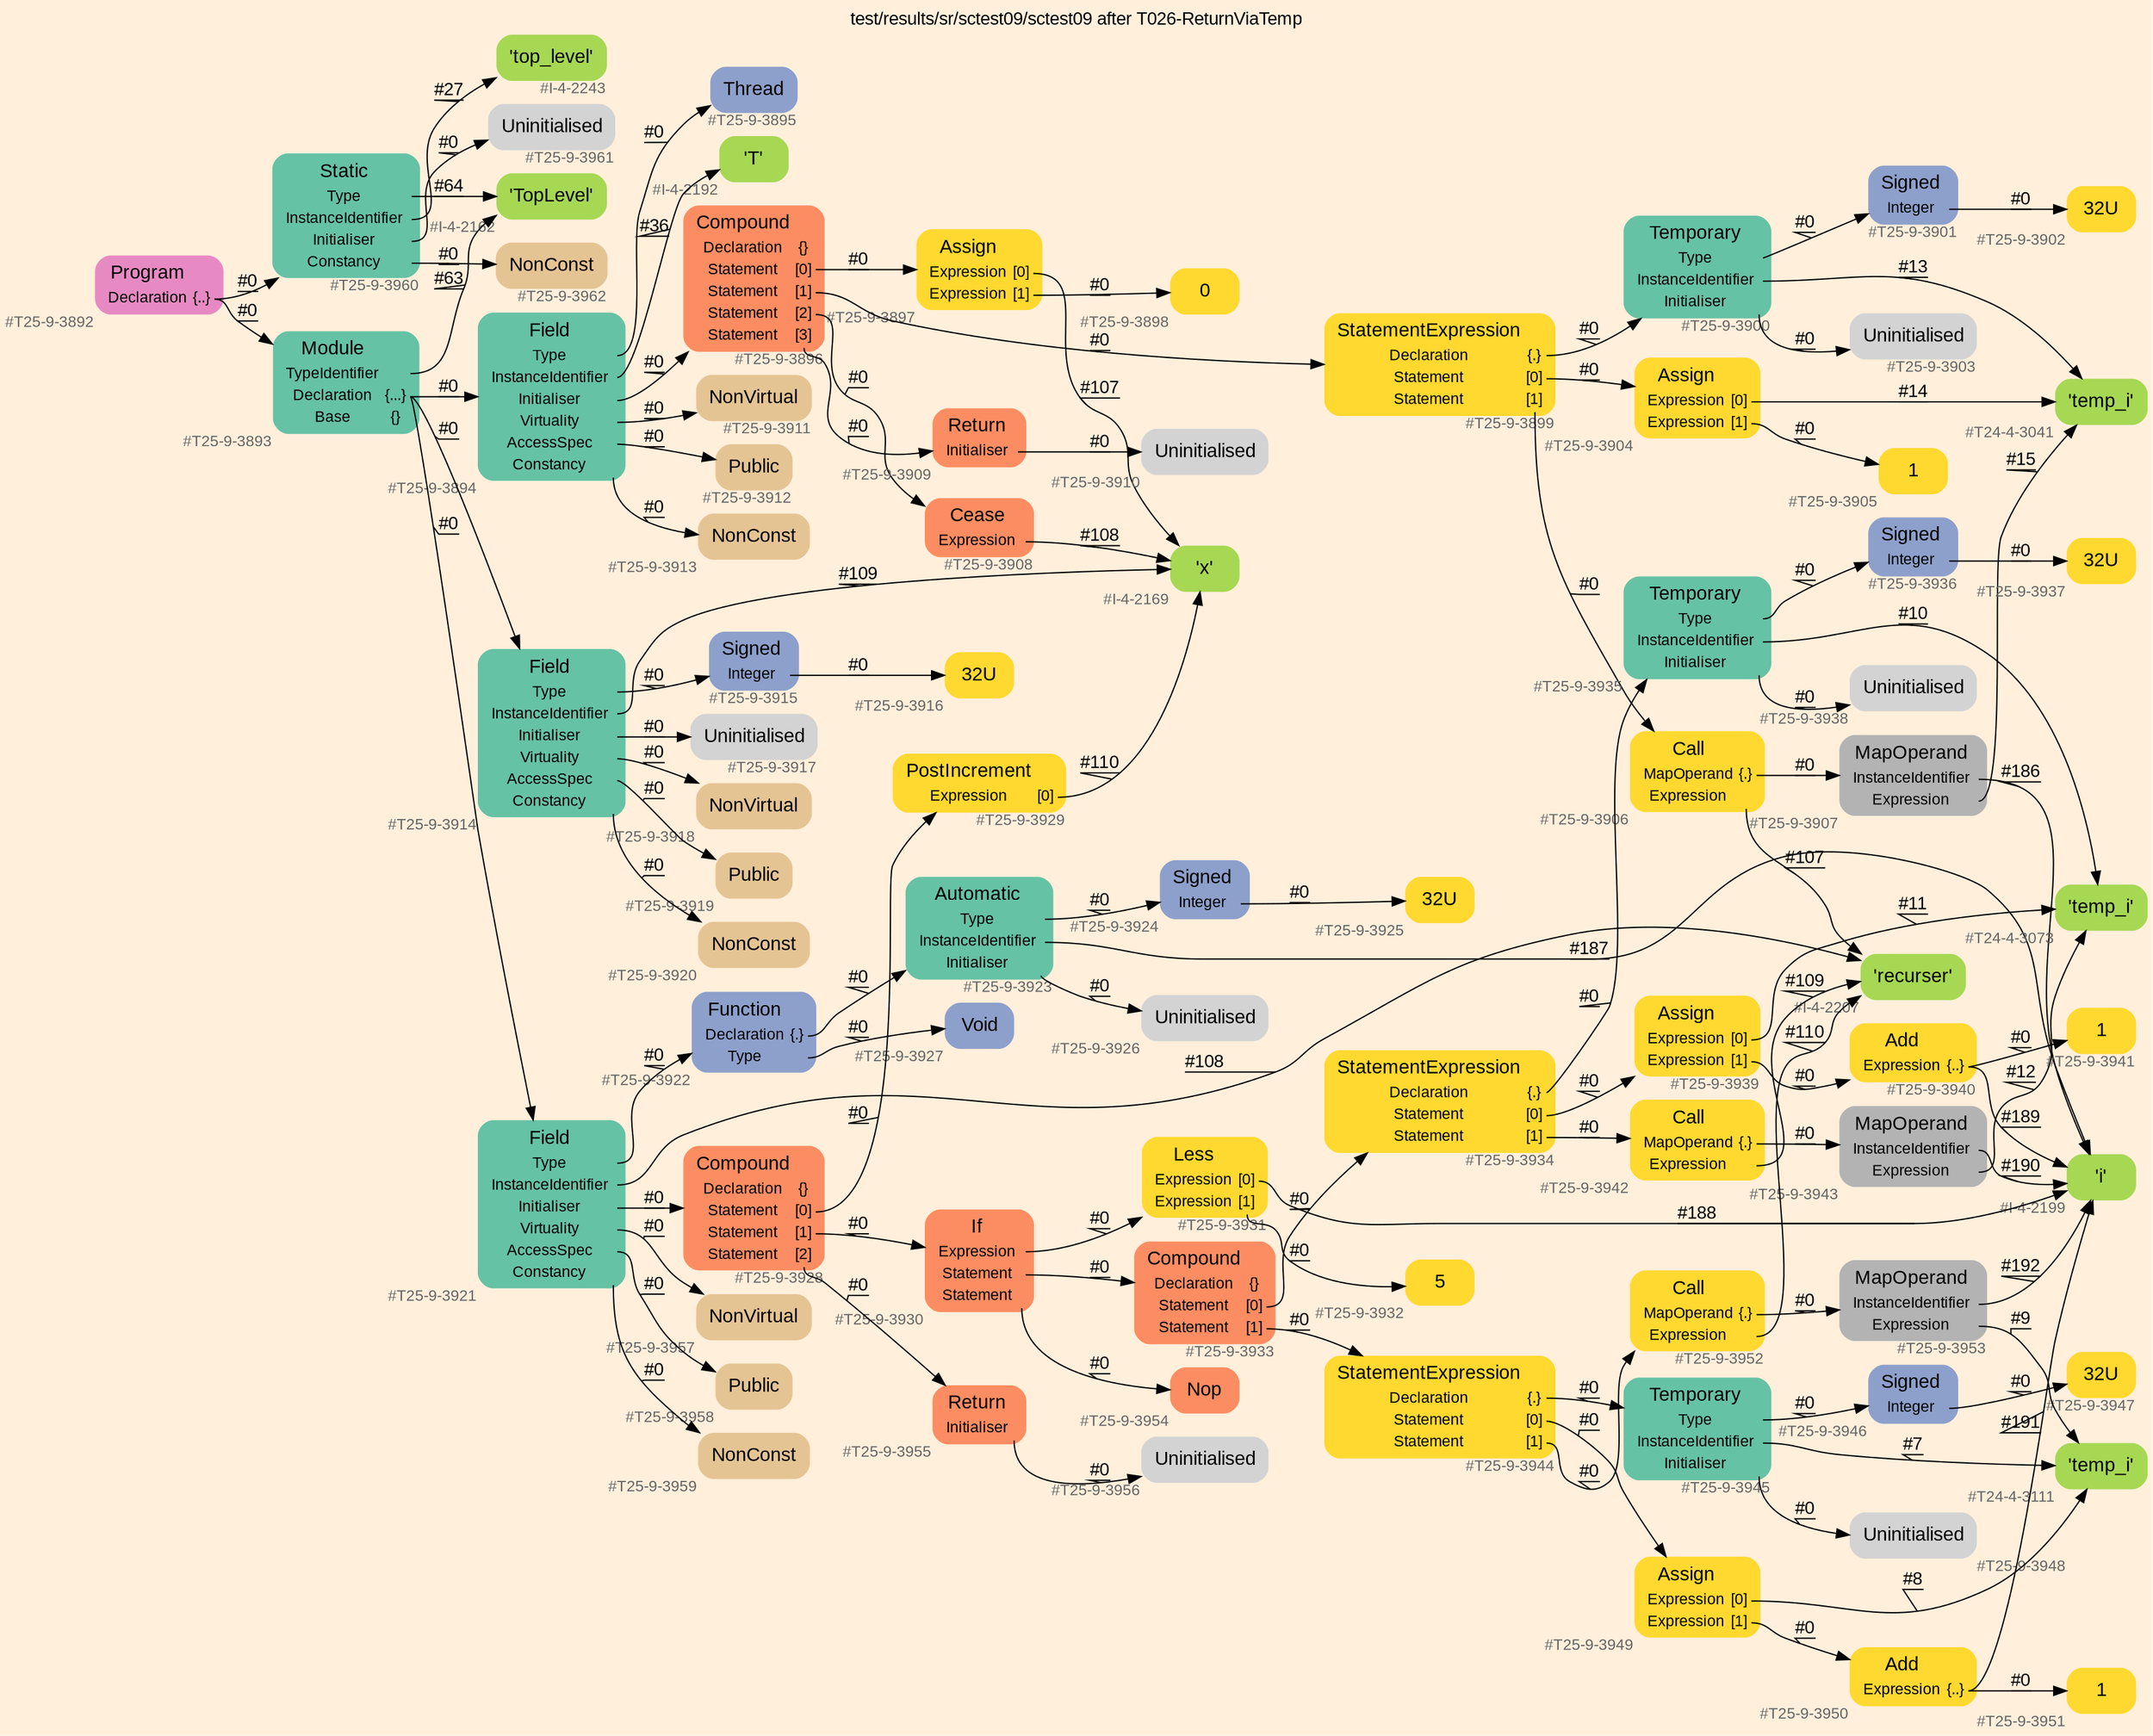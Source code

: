 digraph "test/results/sr/sctest09/sctest09 after T026-ReturnViaTemp" {
label = "test/results/sr/sctest09/sctest09 after T026-ReturnViaTemp"
labelloc = t
graph [
    rankdir = "LR"
    ranksep = 0.3
    bgcolor = antiquewhite1
    color = black
    fontcolor = black
    fontname = "Arial"
];
node [
    fontname = "Arial"
];
edge [
    fontname = "Arial"
];

// -------------------- node figure --------------------
// -------- block #T25-9-3892 ----------
"#T25-9-3892" [
    fillcolor = "/set28/4"
    xlabel = "#T25-9-3892"
    fontsize = "12"
    fontcolor = grey40
    shape = "plaintext"
    label = <<TABLE BORDER="0" CELLBORDER="0" CELLSPACING="0">
     <TR><TD><FONT COLOR="black" POINT-SIZE="15">Program</FONT></TD></TR>
     <TR><TD><FONT COLOR="black" POINT-SIZE="12">Declaration</FONT></TD><TD PORT="port0"><FONT COLOR="black" POINT-SIZE="12">{..}</FONT></TD></TR>
    </TABLE>>
    style = "rounded,filled"
];

// -------- block #T25-9-3893 ----------
"#T25-9-3893" [
    fillcolor = "/set28/1"
    xlabel = "#T25-9-3893"
    fontsize = "12"
    fontcolor = grey40
    shape = "plaintext"
    label = <<TABLE BORDER="0" CELLBORDER="0" CELLSPACING="0">
     <TR><TD><FONT COLOR="black" POINT-SIZE="15">Module</FONT></TD></TR>
     <TR><TD><FONT COLOR="black" POINT-SIZE="12">TypeIdentifier</FONT></TD><TD PORT="port0"></TD></TR>
     <TR><TD><FONT COLOR="black" POINT-SIZE="12">Declaration</FONT></TD><TD PORT="port1"><FONT COLOR="black" POINT-SIZE="12">{...}</FONT></TD></TR>
     <TR><TD><FONT COLOR="black" POINT-SIZE="12">Base</FONT></TD><TD PORT="port2"><FONT COLOR="black" POINT-SIZE="12">{}</FONT></TD></TR>
    </TABLE>>
    style = "rounded,filled"
];

// -------- block #I-4-2162 ----------
"#I-4-2162" [
    fillcolor = "/set28/5"
    xlabel = "#I-4-2162"
    fontsize = "12"
    fontcolor = grey40
    shape = "plaintext"
    label = <<TABLE BORDER="0" CELLBORDER="0" CELLSPACING="0">
     <TR><TD><FONT COLOR="black" POINT-SIZE="15">'TopLevel'</FONT></TD></TR>
    </TABLE>>
    style = "rounded,filled"
];

// -------- block #T25-9-3894 ----------
"#T25-9-3894" [
    fillcolor = "/set28/1"
    xlabel = "#T25-9-3894"
    fontsize = "12"
    fontcolor = grey40
    shape = "plaintext"
    label = <<TABLE BORDER="0" CELLBORDER="0" CELLSPACING="0">
     <TR><TD><FONT COLOR="black" POINT-SIZE="15">Field</FONT></TD></TR>
     <TR><TD><FONT COLOR="black" POINT-SIZE="12">Type</FONT></TD><TD PORT="port0"></TD></TR>
     <TR><TD><FONT COLOR="black" POINT-SIZE="12">InstanceIdentifier</FONT></TD><TD PORT="port1"></TD></TR>
     <TR><TD><FONT COLOR="black" POINT-SIZE="12">Initialiser</FONT></TD><TD PORT="port2"></TD></TR>
     <TR><TD><FONT COLOR="black" POINT-SIZE="12">Virtuality</FONT></TD><TD PORT="port3"></TD></TR>
     <TR><TD><FONT COLOR="black" POINT-SIZE="12">AccessSpec</FONT></TD><TD PORT="port4"></TD></TR>
     <TR><TD><FONT COLOR="black" POINT-SIZE="12">Constancy</FONT></TD><TD PORT="port5"></TD></TR>
    </TABLE>>
    style = "rounded,filled"
];

// -------- block #T25-9-3895 ----------
"#T25-9-3895" [
    fillcolor = "/set28/3"
    xlabel = "#T25-9-3895"
    fontsize = "12"
    fontcolor = grey40
    shape = "plaintext"
    label = <<TABLE BORDER="0" CELLBORDER="0" CELLSPACING="0">
     <TR><TD><FONT COLOR="black" POINT-SIZE="15">Thread</FONT></TD></TR>
    </TABLE>>
    style = "rounded,filled"
];

// -------- block #I-4-2192 ----------
"#I-4-2192" [
    fillcolor = "/set28/5"
    xlabel = "#I-4-2192"
    fontsize = "12"
    fontcolor = grey40
    shape = "plaintext"
    label = <<TABLE BORDER="0" CELLBORDER="0" CELLSPACING="0">
     <TR><TD><FONT COLOR="black" POINT-SIZE="15">'T'</FONT></TD></TR>
    </TABLE>>
    style = "rounded,filled"
];

// -------- block #T25-9-3896 ----------
"#T25-9-3896" [
    fillcolor = "/set28/2"
    xlabel = "#T25-9-3896"
    fontsize = "12"
    fontcolor = grey40
    shape = "plaintext"
    label = <<TABLE BORDER="0" CELLBORDER="0" CELLSPACING="0">
     <TR><TD><FONT COLOR="black" POINT-SIZE="15">Compound</FONT></TD></TR>
     <TR><TD><FONT COLOR="black" POINT-SIZE="12">Declaration</FONT></TD><TD PORT="port0"><FONT COLOR="black" POINT-SIZE="12">{}</FONT></TD></TR>
     <TR><TD><FONT COLOR="black" POINT-SIZE="12">Statement</FONT></TD><TD PORT="port1"><FONT COLOR="black" POINT-SIZE="12">[0]</FONT></TD></TR>
     <TR><TD><FONT COLOR="black" POINT-SIZE="12">Statement</FONT></TD><TD PORT="port2"><FONT COLOR="black" POINT-SIZE="12">[1]</FONT></TD></TR>
     <TR><TD><FONT COLOR="black" POINT-SIZE="12">Statement</FONT></TD><TD PORT="port3"><FONT COLOR="black" POINT-SIZE="12">[2]</FONT></TD></TR>
     <TR><TD><FONT COLOR="black" POINT-SIZE="12">Statement</FONT></TD><TD PORT="port4"><FONT COLOR="black" POINT-SIZE="12">[3]</FONT></TD></TR>
    </TABLE>>
    style = "rounded,filled"
];

// -------- block #T25-9-3897 ----------
"#T25-9-3897" [
    fillcolor = "/set28/6"
    xlabel = "#T25-9-3897"
    fontsize = "12"
    fontcolor = grey40
    shape = "plaintext"
    label = <<TABLE BORDER="0" CELLBORDER="0" CELLSPACING="0">
     <TR><TD><FONT COLOR="black" POINT-SIZE="15">Assign</FONT></TD></TR>
     <TR><TD><FONT COLOR="black" POINT-SIZE="12">Expression</FONT></TD><TD PORT="port0"><FONT COLOR="black" POINT-SIZE="12">[0]</FONT></TD></TR>
     <TR><TD><FONT COLOR="black" POINT-SIZE="12">Expression</FONT></TD><TD PORT="port1"><FONT COLOR="black" POINT-SIZE="12">[1]</FONT></TD></TR>
    </TABLE>>
    style = "rounded,filled"
];

// -------- block #I-4-2169 ----------
"#I-4-2169" [
    fillcolor = "/set28/5"
    xlabel = "#I-4-2169"
    fontsize = "12"
    fontcolor = grey40
    shape = "plaintext"
    label = <<TABLE BORDER="0" CELLBORDER="0" CELLSPACING="0">
     <TR><TD><FONT COLOR="black" POINT-SIZE="15">'x'</FONT></TD></TR>
    </TABLE>>
    style = "rounded,filled"
];

// -------- block #T25-9-3898 ----------
"#T25-9-3898" [
    fillcolor = "/set28/6"
    xlabel = "#T25-9-3898"
    fontsize = "12"
    fontcolor = grey40
    shape = "plaintext"
    label = <<TABLE BORDER="0" CELLBORDER="0" CELLSPACING="0">
     <TR><TD><FONT COLOR="black" POINT-SIZE="15">0</FONT></TD></TR>
    </TABLE>>
    style = "rounded,filled"
];

// -------- block #T25-9-3899 ----------
"#T25-9-3899" [
    fillcolor = "/set28/6"
    xlabel = "#T25-9-3899"
    fontsize = "12"
    fontcolor = grey40
    shape = "plaintext"
    label = <<TABLE BORDER="0" CELLBORDER="0" CELLSPACING="0">
     <TR><TD><FONT COLOR="black" POINT-SIZE="15">StatementExpression</FONT></TD></TR>
     <TR><TD><FONT COLOR="black" POINT-SIZE="12">Declaration</FONT></TD><TD PORT="port0"><FONT COLOR="black" POINT-SIZE="12">{.}</FONT></TD></TR>
     <TR><TD><FONT COLOR="black" POINT-SIZE="12">Statement</FONT></TD><TD PORT="port1"><FONT COLOR="black" POINT-SIZE="12">[0]</FONT></TD></TR>
     <TR><TD><FONT COLOR="black" POINT-SIZE="12">Statement</FONT></TD><TD PORT="port2"><FONT COLOR="black" POINT-SIZE="12">[1]</FONT></TD></TR>
    </TABLE>>
    style = "rounded,filled"
];

// -------- block #T25-9-3900 ----------
"#T25-9-3900" [
    fillcolor = "/set28/1"
    xlabel = "#T25-9-3900"
    fontsize = "12"
    fontcolor = grey40
    shape = "plaintext"
    label = <<TABLE BORDER="0" CELLBORDER="0" CELLSPACING="0">
     <TR><TD><FONT COLOR="black" POINT-SIZE="15">Temporary</FONT></TD></TR>
     <TR><TD><FONT COLOR="black" POINT-SIZE="12">Type</FONT></TD><TD PORT="port0"></TD></TR>
     <TR><TD><FONT COLOR="black" POINT-SIZE="12">InstanceIdentifier</FONT></TD><TD PORT="port1"></TD></TR>
     <TR><TD><FONT COLOR="black" POINT-SIZE="12">Initialiser</FONT></TD><TD PORT="port2"></TD></TR>
    </TABLE>>
    style = "rounded,filled"
];

// -------- block #T25-9-3901 ----------
"#T25-9-3901" [
    fillcolor = "/set28/3"
    xlabel = "#T25-9-3901"
    fontsize = "12"
    fontcolor = grey40
    shape = "plaintext"
    label = <<TABLE BORDER="0" CELLBORDER="0" CELLSPACING="0">
     <TR><TD><FONT COLOR="black" POINT-SIZE="15">Signed</FONT></TD></TR>
     <TR><TD><FONT COLOR="black" POINT-SIZE="12">Integer</FONT></TD><TD PORT="port0"></TD></TR>
    </TABLE>>
    style = "rounded,filled"
];

// -------- block #T25-9-3902 ----------
"#T25-9-3902" [
    fillcolor = "/set28/6"
    xlabel = "#T25-9-3902"
    fontsize = "12"
    fontcolor = grey40
    shape = "plaintext"
    label = <<TABLE BORDER="0" CELLBORDER="0" CELLSPACING="0">
     <TR><TD><FONT COLOR="black" POINT-SIZE="15">32U</FONT></TD></TR>
    </TABLE>>
    style = "rounded,filled"
];

// -------- block #T24-4-3041 ----------
"#T24-4-3041" [
    fillcolor = "/set28/5"
    xlabel = "#T24-4-3041"
    fontsize = "12"
    fontcolor = grey40
    shape = "plaintext"
    label = <<TABLE BORDER="0" CELLBORDER="0" CELLSPACING="0">
     <TR><TD><FONT COLOR="black" POINT-SIZE="15">'temp_i'</FONT></TD></TR>
    </TABLE>>
    style = "rounded,filled"
];

// -------- block #T25-9-3903 ----------
"#T25-9-3903" [
    xlabel = "#T25-9-3903"
    fontsize = "12"
    fontcolor = grey40
    shape = "plaintext"
    label = <<TABLE BORDER="0" CELLBORDER="0" CELLSPACING="0">
     <TR><TD><FONT COLOR="black" POINT-SIZE="15">Uninitialised</FONT></TD></TR>
    </TABLE>>
    style = "rounded,filled"
];

// -------- block #T25-9-3904 ----------
"#T25-9-3904" [
    fillcolor = "/set28/6"
    xlabel = "#T25-9-3904"
    fontsize = "12"
    fontcolor = grey40
    shape = "plaintext"
    label = <<TABLE BORDER="0" CELLBORDER="0" CELLSPACING="0">
     <TR><TD><FONT COLOR="black" POINT-SIZE="15">Assign</FONT></TD></TR>
     <TR><TD><FONT COLOR="black" POINT-SIZE="12">Expression</FONT></TD><TD PORT="port0"><FONT COLOR="black" POINT-SIZE="12">[0]</FONT></TD></TR>
     <TR><TD><FONT COLOR="black" POINT-SIZE="12">Expression</FONT></TD><TD PORT="port1"><FONT COLOR="black" POINT-SIZE="12">[1]</FONT></TD></TR>
    </TABLE>>
    style = "rounded,filled"
];

// -------- block #T25-9-3905 ----------
"#T25-9-3905" [
    fillcolor = "/set28/6"
    xlabel = "#T25-9-3905"
    fontsize = "12"
    fontcolor = grey40
    shape = "plaintext"
    label = <<TABLE BORDER="0" CELLBORDER="0" CELLSPACING="0">
     <TR><TD><FONT COLOR="black" POINT-SIZE="15">1</FONT></TD></TR>
    </TABLE>>
    style = "rounded,filled"
];

// -------- block #T25-9-3906 ----------
"#T25-9-3906" [
    fillcolor = "/set28/6"
    xlabel = "#T25-9-3906"
    fontsize = "12"
    fontcolor = grey40
    shape = "plaintext"
    label = <<TABLE BORDER="0" CELLBORDER="0" CELLSPACING="0">
     <TR><TD><FONT COLOR="black" POINT-SIZE="15">Call</FONT></TD></TR>
     <TR><TD><FONT COLOR="black" POINT-SIZE="12">MapOperand</FONT></TD><TD PORT="port0"><FONT COLOR="black" POINT-SIZE="12">{.}</FONT></TD></TR>
     <TR><TD><FONT COLOR="black" POINT-SIZE="12">Expression</FONT></TD><TD PORT="port1"></TD></TR>
    </TABLE>>
    style = "rounded,filled"
];

// -------- block #T25-9-3907 ----------
"#T25-9-3907" [
    fillcolor = "/set28/8"
    xlabel = "#T25-9-3907"
    fontsize = "12"
    fontcolor = grey40
    shape = "plaintext"
    label = <<TABLE BORDER="0" CELLBORDER="0" CELLSPACING="0">
     <TR><TD><FONT COLOR="black" POINT-SIZE="15">MapOperand</FONT></TD></TR>
     <TR><TD><FONT COLOR="black" POINT-SIZE="12">InstanceIdentifier</FONT></TD><TD PORT="port0"></TD></TR>
     <TR><TD><FONT COLOR="black" POINT-SIZE="12">Expression</FONT></TD><TD PORT="port1"></TD></TR>
    </TABLE>>
    style = "rounded,filled"
];

// -------- block #I-4-2199 ----------
"#I-4-2199" [
    fillcolor = "/set28/5"
    xlabel = "#I-4-2199"
    fontsize = "12"
    fontcolor = grey40
    shape = "plaintext"
    label = <<TABLE BORDER="0" CELLBORDER="0" CELLSPACING="0">
     <TR><TD><FONT COLOR="black" POINT-SIZE="15">'i'</FONT></TD></TR>
    </TABLE>>
    style = "rounded,filled"
];

// -------- block #I-4-2207 ----------
"#I-4-2207" [
    fillcolor = "/set28/5"
    xlabel = "#I-4-2207"
    fontsize = "12"
    fontcolor = grey40
    shape = "plaintext"
    label = <<TABLE BORDER="0" CELLBORDER="0" CELLSPACING="0">
     <TR><TD><FONT COLOR="black" POINT-SIZE="15">'recurser'</FONT></TD></TR>
    </TABLE>>
    style = "rounded,filled"
];

// -------- block #T25-9-3908 ----------
"#T25-9-3908" [
    fillcolor = "/set28/2"
    xlabel = "#T25-9-3908"
    fontsize = "12"
    fontcolor = grey40
    shape = "plaintext"
    label = <<TABLE BORDER="0" CELLBORDER="0" CELLSPACING="0">
     <TR><TD><FONT COLOR="black" POINT-SIZE="15">Cease</FONT></TD></TR>
     <TR><TD><FONT COLOR="black" POINT-SIZE="12">Expression</FONT></TD><TD PORT="port0"></TD></TR>
    </TABLE>>
    style = "rounded,filled"
];

// -------- block #T25-9-3909 ----------
"#T25-9-3909" [
    fillcolor = "/set28/2"
    xlabel = "#T25-9-3909"
    fontsize = "12"
    fontcolor = grey40
    shape = "plaintext"
    label = <<TABLE BORDER="0" CELLBORDER="0" CELLSPACING="0">
     <TR><TD><FONT COLOR="black" POINT-SIZE="15">Return</FONT></TD></TR>
     <TR><TD><FONT COLOR="black" POINT-SIZE="12">Initialiser</FONT></TD><TD PORT="port0"></TD></TR>
    </TABLE>>
    style = "rounded,filled"
];

// -------- block #T25-9-3910 ----------
"#T25-9-3910" [
    xlabel = "#T25-9-3910"
    fontsize = "12"
    fontcolor = grey40
    shape = "plaintext"
    label = <<TABLE BORDER="0" CELLBORDER="0" CELLSPACING="0">
     <TR><TD><FONT COLOR="black" POINT-SIZE="15">Uninitialised</FONT></TD></TR>
    </TABLE>>
    style = "rounded,filled"
];

// -------- block #T25-9-3911 ----------
"#T25-9-3911" [
    fillcolor = "/set28/7"
    xlabel = "#T25-9-3911"
    fontsize = "12"
    fontcolor = grey40
    shape = "plaintext"
    label = <<TABLE BORDER="0" CELLBORDER="0" CELLSPACING="0">
     <TR><TD><FONT COLOR="black" POINT-SIZE="15">NonVirtual</FONT></TD></TR>
    </TABLE>>
    style = "rounded,filled"
];

// -------- block #T25-9-3912 ----------
"#T25-9-3912" [
    fillcolor = "/set28/7"
    xlabel = "#T25-9-3912"
    fontsize = "12"
    fontcolor = grey40
    shape = "plaintext"
    label = <<TABLE BORDER="0" CELLBORDER="0" CELLSPACING="0">
     <TR><TD><FONT COLOR="black" POINT-SIZE="15">Public</FONT></TD></TR>
    </TABLE>>
    style = "rounded,filled"
];

// -------- block #T25-9-3913 ----------
"#T25-9-3913" [
    fillcolor = "/set28/7"
    xlabel = "#T25-9-3913"
    fontsize = "12"
    fontcolor = grey40
    shape = "plaintext"
    label = <<TABLE BORDER="0" CELLBORDER="0" CELLSPACING="0">
     <TR><TD><FONT COLOR="black" POINT-SIZE="15">NonConst</FONT></TD></TR>
    </TABLE>>
    style = "rounded,filled"
];

// -------- block #T25-9-3914 ----------
"#T25-9-3914" [
    fillcolor = "/set28/1"
    xlabel = "#T25-9-3914"
    fontsize = "12"
    fontcolor = grey40
    shape = "plaintext"
    label = <<TABLE BORDER="0" CELLBORDER="0" CELLSPACING="0">
     <TR><TD><FONT COLOR="black" POINT-SIZE="15">Field</FONT></TD></TR>
     <TR><TD><FONT COLOR="black" POINT-SIZE="12">Type</FONT></TD><TD PORT="port0"></TD></TR>
     <TR><TD><FONT COLOR="black" POINT-SIZE="12">InstanceIdentifier</FONT></TD><TD PORT="port1"></TD></TR>
     <TR><TD><FONT COLOR="black" POINT-SIZE="12">Initialiser</FONT></TD><TD PORT="port2"></TD></TR>
     <TR><TD><FONT COLOR="black" POINT-SIZE="12">Virtuality</FONT></TD><TD PORT="port3"></TD></TR>
     <TR><TD><FONT COLOR="black" POINT-SIZE="12">AccessSpec</FONT></TD><TD PORT="port4"></TD></TR>
     <TR><TD><FONT COLOR="black" POINT-SIZE="12">Constancy</FONT></TD><TD PORT="port5"></TD></TR>
    </TABLE>>
    style = "rounded,filled"
];

// -------- block #T25-9-3915 ----------
"#T25-9-3915" [
    fillcolor = "/set28/3"
    xlabel = "#T25-9-3915"
    fontsize = "12"
    fontcolor = grey40
    shape = "plaintext"
    label = <<TABLE BORDER="0" CELLBORDER="0" CELLSPACING="0">
     <TR><TD><FONT COLOR="black" POINT-SIZE="15">Signed</FONT></TD></TR>
     <TR><TD><FONT COLOR="black" POINT-SIZE="12">Integer</FONT></TD><TD PORT="port0"></TD></TR>
    </TABLE>>
    style = "rounded,filled"
];

// -------- block #T25-9-3916 ----------
"#T25-9-3916" [
    fillcolor = "/set28/6"
    xlabel = "#T25-9-3916"
    fontsize = "12"
    fontcolor = grey40
    shape = "plaintext"
    label = <<TABLE BORDER="0" CELLBORDER="0" CELLSPACING="0">
     <TR><TD><FONT COLOR="black" POINT-SIZE="15">32U</FONT></TD></TR>
    </TABLE>>
    style = "rounded,filled"
];

// -------- block #T25-9-3917 ----------
"#T25-9-3917" [
    xlabel = "#T25-9-3917"
    fontsize = "12"
    fontcolor = grey40
    shape = "plaintext"
    label = <<TABLE BORDER="0" CELLBORDER="0" CELLSPACING="0">
     <TR><TD><FONT COLOR="black" POINT-SIZE="15">Uninitialised</FONT></TD></TR>
    </TABLE>>
    style = "rounded,filled"
];

// -------- block #T25-9-3918 ----------
"#T25-9-3918" [
    fillcolor = "/set28/7"
    xlabel = "#T25-9-3918"
    fontsize = "12"
    fontcolor = grey40
    shape = "plaintext"
    label = <<TABLE BORDER="0" CELLBORDER="0" CELLSPACING="0">
     <TR><TD><FONT COLOR="black" POINT-SIZE="15">NonVirtual</FONT></TD></TR>
    </TABLE>>
    style = "rounded,filled"
];

// -------- block #T25-9-3919 ----------
"#T25-9-3919" [
    fillcolor = "/set28/7"
    xlabel = "#T25-9-3919"
    fontsize = "12"
    fontcolor = grey40
    shape = "plaintext"
    label = <<TABLE BORDER="0" CELLBORDER="0" CELLSPACING="0">
     <TR><TD><FONT COLOR="black" POINT-SIZE="15">Public</FONT></TD></TR>
    </TABLE>>
    style = "rounded,filled"
];

// -------- block #T25-9-3920 ----------
"#T25-9-3920" [
    fillcolor = "/set28/7"
    xlabel = "#T25-9-3920"
    fontsize = "12"
    fontcolor = grey40
    shape = "plaintext"
    label = <<TABLE BORDER="0" CELLBORDER="0" CELLSPACING="0">
     <TR><TD><FONT COLOR="black" POINT-SIZE="15">NonConst</FONT></TD></TR>
    </TABLE>>
    style = "rounded,filled"
];

// -------- block #T25-9-3921 ----------
"#T25-9-3921" [
    fillcolor = "/set28/1"
    xlabel = "#T25-9-3921"
    fontsize = "12"
    fontcolor = grey40
    shape = "plaintext"
    label = <<TABLE BORDER="0" CELLBORDER="0" CELLSPACING="0">
     <TR><TD><FONT COLOR="black" POINT-SIZE="15">Field</FONT></TD></TR>
     <TR><TD><FONT COLOR="black" POINT-SIZE="12">Type</FONT></TD><TD PORT="port0"></TD></TR>
     <TR><TD><FONT COLOR="black" POINT-SIZE="12">InstanceIdentifier</FONT></TD><TD PORT="port1"></TD></TR>
     <TR><TD><FONT COLOR="black" POINT-SIZE="12">Initialiser</FONT></TD><TD PORT="port2"></TD></TR>
     <TR><TD><FONT COLOR="black" POINT-SIZE="12">Virtuality</FONT></TD><TD PORT="port3"></TD></TR>
     <TR><TD><FONT COLOR="black" POINT-SIZE="12">AccessSpec</FONT></TD><TD PORT="port4"></TD></TR>
     <TR><TD><FONT COLOR="black" POINT-SIZE="12">Constancy</FONT></TD><TD PORT="port5"></TD></TR>
    </TABLE>>
    style = "rounded,filled"
];

// -------- block #T25-9-3922 ----------
"#T25-9-3922" [
    fillcolor = "/set28/3"
    xlabel = "#T25-9-3922"
    fontsize = "12"
    fontcolor = grey40
    shape = "plaintext"
    label = <<TABLE BORDER="0" CELLBORDER="0" CELLSPACING="0">
     <TR><TD><FONT COLOR="black" POINT-SIZE="15">Function</FONT></TD></TR>
     <TR><TD><FONT COLOR="black" POINT-SIZE="12">Declaration</FONT></TD><TD PORT="port0"><FONT COLOR="black" POINT-SIZE="12">{.}</FONT></TD></TR>
     <TR><TD><FONT COLOR="black" POINT-SIZE="12">Type</FONT></TD><TD PORT="port1"></TD></TR>
    </TABLE>>
    style = "rounded,filled"
];

// -------- block #T25-9-3923 ----------
"#T25-9-3923" [
    fillcolor = "/set28/1"
    xlabel = "#T25-9-3923"
    fontsize = "12"
    fontcolor = grey40
    shape = "plaintext"
    label = <<TABLE BORDER="0" CELLBORDER="0" CELLSPACING="0">
     <TR><TD><FONT COLOR="black" POINT-SIZE="15">Automatic</FONT></TD></TR>
     <TR><TD><FONT COLOR="black" POINT-SIZE="12">Type</FONT></TD><TD PORT="port0"></TD></TR>
     <TR><TD><FONT COLOR="black" POINT-SIZE="12">InstanceIdentifier</FONT></TD><TD PORT="port1"></TD></TR>
     <TR><TD><FONT COLOR="black" POINT-SIZE="12">Initialiser</FONT></TD><TD PORT="port2"></TD></TR>
    </TABLE>>
    style = "rounded,filled"
];

// -------- block #T25-9-3924 ----------
"#T25-9-3924" [
    fillcolor = "/set28/3"
    xlabel = "#T25-9-3924"
    fontsize = "12"
    fontcolor = grey40
    shape = "plaintext"
    label = <<TABLE BORDER="0" CELLBORDER="0" CELLSPACING="0">
     <TR><TD><FONT COLOR="black" POINT-SIZE="15">Signed</FONT></TD></TR>
     <TR><TD><FONT COLOR="black" POINT-SIZE="12">Integer</FONT></TD><TD PORT="port0"></TD></TR>
    </TABLE>>
    style = "rounded,filled"
];

// -------- block #T25-9-3925 ----------
"#T25-9-3925" [
    fillcolor = "/set28/6"
    xlabel = "#T25-9-3925"
    fontsize = "12"
    fontcolor = grey40
    shape = "plaintext"
    label = <<TABLE BORDER="0" CELLBORDER="0" CELLSPACING="0">
     <TR><TD><FONT COLOR="black" POINT-SIZE="15">32U</FONT></TD></TR>
    </TABLE>>
    style = "rounded,filled"
];

// -------- block #T25-9-3926 ----------
"#T25-9-3926" [
    xlabel = "#T25-9-3926"
    fontsize = "12"
    fontcolor = grey40
    shape = "plaintext"
    label = <<TABLE BORDER="0" CELLBORDER="0" CELLSPACING="0">
     <TR><TD><FONT COLOR="black" POINT-SIZE="15">Uninitialised</FONT></TD></TR>
    </TABLE>>
    style = "rounded,filled"
];

// -------- block #T25-9-3927 ----------
"#T25-9-3927" [
    fillcolor = "/set28/3"
    xlabel = "#T25-9-3927"
    fontsize = "12"
    fontcolor = grey40
    shape = "plaintext"
    label = <<TABLE BORDER="0" CELLBORDER="0" CELLSPACING="0">
     <TR><TD><FONT COLOR="black" POINT-SIZE="15">Void</FONT></TD></TR>
    </TABLE>>
    style = "rounded,filled"
];

// -------- block #T25-9-3928 ----------
"#T25-9-3928" [
    fillcolor = "/set28/2"
    xlabel = "#T25-9-3928"
    fontsize = "12"
    fontcolor = grey40
    shape = "plaintext"
    label = <<TABLE BORDER="0" CELLBORDER="0" CELLSPACING="0">
     <TR><TD><FONT COLOR="black" POINT-SIZE="15">Compound</FONT></TD></TR>
     <TR><TD><FONT COLOR="black" POINT-SIZE="12">Declaration</FONT></TD><TD PORT="port0"><FONT COLOR="black" POINT-SIZE="12">{}</FONT></TD></TR>
     <TR><TD><FONT COLOR="black" POINT-SIZE="12">Statement</FONT></TD><TD PORT="port1"><FONT COLOR="black" POINT-SIZE="12">[0]</FONT></TD></TR>
     <TR><TD><FONT COLOR="black" POINT-SIZE="12">Statement</FONT></TD><TD PORT="port2"><FONT COLOR="black" POINT-SIZE="12">[1]</FONT></TD></TR>
     <TR><TD><FONT COLOR="black" POINT-SIZE="12">Statement</FONT></TD><TD PORT="port3"><FONT COLOR="black" POINT-SIZE="12">[2]</FONT></TD></TR>
    </TABLE>>
    style = "rounded,filled"
];

// -------- block #T25-9-3929 ----------
"#T25-9-3929" [
    fillcolor = "/set28/6"
    xlabel = "#T25-9-3929"
    fontsize = "12"
    fontcolor = grey40
    shape = "plaintext"
    label = <<TABLE BORDER="0" CELLBORDER="0" CELLSPACING="0">
     <TR><TD><FONT COLOR="black" POINT-SIZE="15">PostIncrement</FONT></TD></TR>
     <TR><TD><FONT COLOR="black" POINT-SIZE="12">Expression</FONT></TD><TD PORT="port0"><FONT COLOR="black" POINT-SIZE="12">[0]</FONT></TD></TR>
    </TABLE>>
    style = "rounded,filled"
];

// -------- block #T25-9-3930 ----------
"#T25-9-3930" [
    fillcolor = "/set28/2"
    xlabel = "#T25-9-3930"
    fontsize = "12"
    fontcolor = grey40
    shape = "plaintext"
    label = <<TABLE BORDER="0" CELLBORDER="0" CELLSPACING="0">
     <TR><TD><FONT COLOR="black" POINT-SIZE="15">If</FONT></TD></TR>
     <TR><TD><FONT COLOR="black" POINT-SIZE="12">Expression</FONT></TD><TD PORT="port0"></TD></TR>
     <TR><TD><FONT COLOR="black" POINT-SIZE="12">Statement</FONT></TD><TD PORT="port1"></TD></TR>
     <TR><TD><FONT COLOR="black" POINT-SIZE="12">Statement</FONT></TD><TD PORT="port2"></TD></TR>
    </TABLE>>
    style = "rounded,filled"
];

// -------- block #T25-9-3931 ----------
"#T25-9-3931" [
    fillcolor = "/set28/6"
    xlabel = "#T25-9-3931"
    fontsize = "12"
    fontcolor = grey40
    shape = "plaintext"
    label = <<TABLE BORDER="0" CELLBORDER="0" CELLSPACING="0">
     <TR><TD><FONT COLOR="black" POINT-SIZE="15">Less</FONT></TD></TR>
     <TR><TD><FONT COLOR="black" POINT-SIZE="12">Expression</FONT></TD><TD PORT="port0"><FONT COLOR="black" POINT-SIZE="12">[0]</FONT></TD></TR>
     <TR><TD><FONT COLOR="black" POINT-SIZE="12">Expression</FONT></TD><TD PORT="port1"><FONT COLOR="black" POINT-SIZE="12">[1]</FONT></TD></TR>
    </TABLE>>
    style = "rounded,filled"
];

// -------- block #T25-9-3932 ----------
"#T25-9-3932" [
    fillcolor = "/set28/6"
    xlabel = "#T25-9-3932"
    fontsize = "12"
    fontcolor = grey40
    shape = "plaintext"
    label = <<TABLE BORDER="0" CELLBORDER="0" CELLSPACING="0">
     <TR><TD><FONT COLOR="black" POINT-SIZE="15">5</FONT></TD></TR>
    </TABLE>>
    style = "rounded,filled"
];

// -------- block #T25-9-3933 ----------
"#T25-9-3933" [
    fillcolor = "/set28/2"
    xlabel = "#T25-9-3933"
    fontsize = "12"
    fontcolor = grey40
    shape = "plaintext"
    label = <<TABLE BORDER="0" CELLBORDER="0" CELLSPACING="0">
     <TR><TD><FONT COLOR="black" POINT-SIZE="15">Compound</FONT></TD></TR>
     <TR><TD><FONT COLOR="black" POINT-SIZE="12">Declaration</FONT></TD><TD PORT="port0"><FONT COLOR="black" POINT-SIZE="12">{}</FONT></TD></TR>
     <TR><TD><FONT COLOR="black" POINT-SIZE="12">Statement</FONT></TD><TD PORT="port1"><FONT COLOR="black" POINT-SIZE="12">[0]</FONT></TD></TR>
     <TR><TD><FONT COLOR="black" POINT-SIZE="12">Statement</FONT></TD><TD PORT="port2"><FONT COLOR="black" POINT-SIZE="12">[1]</FONT></TD></TR>
    </TABLE>>
    style = "rounded,filled"
];

// -------- block #T25-9-3934 ----------
"#T25-9-3934" [
    fillcolor = "/set28/6"
    xlabel = "#T25-9-3934"
    fontsize = "12"
    fontcolor = grey40
    shape = "plaintext"
    label = <<TABLE BORDER="0" CELLBORDER="0" CELLSPACING="0">
     <TR><TD><FONT COLOR="black" POINT-SIZE="15">StatementExpression</FONT></TD></TR>
     <TR><TD><FONT COLOR="black" POINT-SIZE="12">Declaration</FONT></TD><TD PORT="port0"><FONT COLOR="black" POINT-SIZE="12">{.}</FONT></TD></TR>
     <TR><TD><FONT COLOR="black" POINT-SIZE="12">Statement</FONT></TD><TD PORT="port1"><FONT COLOR="black" POINT-SIZE="12">[0]</FONT></TD></TR>
     <TR><TD><FONT COLOR="black" POINT-SIZE="12">Statement</FONT></TD><TD PORT="port2"><FONT COLOR="black" POINT-SIZE="12">[1]</FONT></TD></TR>
    </TABLE>>
    style = "rounded,filled"
];

// -------- block #T25-9-3935 ----------
"#T25-9-3935" [
    fillcolor = "/set28/1"
    xlabel = "#T25-9-3935"
    fontsize = "12"
    fontcolor = grey40
    shape = "plaintext"
    label = <<TABLE BORDER="0" CELLBORDER="0" CELLSPACING="0">
     <TR><TD><FONT COLOR="black" POINT-SIZE="15">Temporary</FONT></TD></TR>
     <TR><TD><FONT COLOR="black" POINT-SIZE="12">Type</FONT></TD><TD PORT="port0"></TD></TR>
     <TR><TD><FONT COLOR="black" POINT-SIZE="12">InstanceIdentifier</FONT></TD><TD PORT="port1"></TD></TR>
     <TR><TD><FONT COLOR="black" POINT-SIZE="12">Initialiser</FONT></TD><TD PORT="port2"></TD></TR>
    </TABLE>>
    style = "rounded,filled"
];

// -------- block #T25-9-3936 ----------
"#T25-9-3936" [
    fillcolor = "/set28/3"
    xlabel = "#T25-9-3936"
    fontsize = "12"
    fontcolor = grey40
    shape = "plaintext"
    label = <<TABLE BORDER="0" CELLBORDER="0" CELLSPACING="0">
     <TR><TD><FONT COLOR="black" POINT-SIZE="15">Signed</FONT></TD></TR>
     <TR><TD><FONT COLOR="black" POINT-SIZE="12">Integer</FONT></TD><TD PORT="port0"></TD></TR>
    </TABLE>>
    style = "rounded,filled"
];

// -------- block #T25-9-3937 ----------
"#T25-9-3937" [
    fillcolor = "/set28/6"
    xlabel = "#T25-9-3937"
    fontsize = "12"
    fontcolor = grey40
    shape = "plaintext"
    label = <<TABLE BORDER="0" CELLBORDER="0" CELLSPACING="0">
     <TR><TD><FONT COLOR="black" POINT-SIZE="15">32U</FONT></TD></TR>
    </TABLE>>
    style = "rounded,filled"
];

// -------- block #T24-4-3073 ----------
"#T24-4-3073" [
    fillcolor = "/set28/5"
    xlabel = "#T24-4-3073"
    fontsize = "12"
    fontcolor = grey40
    shape = "plaintext"
    label = <<TABLE BORDER="0" CELLBORDER="0" CELLSPACING="0">
     <TR><TD><FONT COLOR="black" POINT-SIZE="15">'temp_i'</FONT></TD></TR>
    </TABLE>>
    style = "rounded,filled"
];

// -------- block #T25-9-3938 ----------
"#T25-9-3938" [
    xlabel = "#T25-9-3938"
    fontsize = "12"
    fontcolor = grey40
    shape = "plaintext"
    label = <<TABLE BORDER="0" CELLBORDER="0" CELLSPACING="0">
     <TR><TD><FONT COLOR="black" POINT-SIZE="15">Uninitialised</FONT></TD></TR>
    </TABLE>>
    style = "rounded,filled"
];

// -------- block #T25-9-3939 ----------
"#T25-9-3939" [
    fillcolor = "/set28/6"
    xlabel = "#T25-9-3939"
    fontsize = "12"
    fontcolor = grey40
    shape = "plaintext"
    label = <<TABLE BORDER="0" CELLBORDER="0" CELLSPACING="0">
     <TR><TD><FONT COLOR="black" POINT-SIZE="15">Assign</FONT></TD></TR>
     <TR><TD><FONT COLOR="black" POINT-SIZE="12">Expression</FONT></TD><TD PORT="port0"><FONT COLOR="black" POINT-SIZE="12">[0]</FONT></TD></TR>
     <TR><TD><FONT COLOR="black" POINT-SIZE="12">Expression</FONT></TD><TD PORT="port1"><FONT COLOR="black" POINT-SIZE="12">[1]</FONT></TD></TR>
    </TABLE>>
    style = "rounded,filled"
];

// -------- block #T25-9-3940 ----------
"#T25-9-3940" [
    fillcolor = "/set28/6"
    xlabel = "#T25-9-3940"
    fontsize = "12"
    fontcolor = grey40
    shape = "plaintext"
    label = <<TABLE BORDER="0" CELLBORDER="0" CELLSPACING="0">
     <TR><TD><FONT COLOR="black" POINT-SIZE="15">Add</FONT></TD></TR>
     <TR><TD><FONT COLOR="black" POINT-SIZE="12">Expression</FONT></TD><TD PORT="port0"><FONT COLOR="black" POINT-SIZE="12">{..}</FONT></TD></TR>
    </TABLE>>
    style = "rounded,filled"
];

// -------- block #T25-9-3941 ----------
"#T25-9-3941" [
    fillcolor = "/set28/6"
    xlabel = "#T25-9-3941"
    fontsize = "12"
    fontcolor = grey40
    shape = "plaintext"
    label = <<TABLE BORDER="0" CELLBORDER="0" CELLSPACING="0">
     <TR><TD><FONT COLOR="black" POINT-SIZE="15">1</FONT></TD></TR>
    </TABLE>>
    style = "rounded,filled"
];

// -------- block #T25-9-3942 ----------
"#T25-9-3942" [
    fillcolor = "/set28/6"
    xlabel = "#T25-9-3942"
    fontsize = "12"
    fontcolor = grey40
    shape = "plaintext"
    label = <<TABLE BORDER="0" CELLBORDER="0" CELLSPACING="0">
     <TR><TD><FONT COLOR="black" POINT-SIZE="15">Call</FONT></TD></TR>
     <TR><TD><FONT COLOR="black" POINT-SIZE="12">MapOperand</FONT></TD><TD PORT="port0"><FONT COLOR="black" POINT-SIZE="12">{.}</FONT></TD></TR>
     <TR><TD><FONT COLOR="black" POINT-SIZE="12">Expression</FONT></TD><TD PORT="port1"></TD></TR>
    </TABLE>>
    style = "rounded,filled"
];

// -------- block #T25-9-3943 ----------
"#T25-9-3943" [
    fillcolor = "/set28/8"
    xlabel = "#T25-9-3943"
    fontsize = "12"
    fontcolor = grey40
    shape = "plaintext"
    label = <<TABLE BORDER="0" CELLBORDER="0" CELLSPACING="0">
     <TR><TD><FONT COLOR="black" POINT-SIZE="15">MapOperand</FONT></TD></TR>
     <TR><TD><FONT COLOR="black" POINT-SIZE="12">InstanceIdentifier</FONT></TD><TD PORT="port0"></TD></TR>
     <TR><TD><FONT COLOR="black" POINT-SIZE="12">Expression</FONT></TD><TD PORT="port1"></TD></TR>
    </TABLE>>
    style = "rounded,filled"
];

// -------- block #T25-9-3944 ----------
"#T25-9-3944" [
    fillcolor = "/set28/6"
    xlabel = "#T25-9-3944"
    fontsize = "12"
    fontcolor = grey40
    shape = "plaintext"
    label = <<TABLE BORDER="0" CELLBORDER="0" CELLSPACING="0">
     <TR><TD><FONT COLOR="black" POINT-SIZE="15">StatementExpression</FONT></TD></TR>
     <TR><TD><FONT COLOR="black" POINT-SIZE="12">Declaration</FONT></TD><TD PORT="port0"><FONT COLOR="black" POINT-SIZE="12">{.}</FONT></TD></TR>
     <TR><TD><FONT COLOR="black" POINT-SIZE="12">Statement</FONT></TD><TD PORT="port1"><FONT COLOR="black" POINT-SIZE="12">[0]</FONT></TD></TR>
     <TR><TD><FONT COLOR="black" POINT-SIZE="12">Statement</FONT></TD><TD PORT="port2"><FONT COLOR="black" POINT-SIZE="12">[1]</FONT></TD></TR>
    </TABLE>>
    style = "rounded,filled"
];

// -------- block #T25-9-3945 ----------
"#T25-9-3945" [
    fillcolor = "/set28/1"
    xlabel = "#T25-9-3945"
    fontsize = "12"
    fontcolor = grey40
    shape = "plaintext"
    label = <<TABLE BORDER="0" CELLBORDER="0" CELLSPACING="0">
     <TR><TD><FONT COLOR="black" POINT-SIZE="15">Temporary</FONT></TD></TR>
     <TR><TD><FONT COLOR="black" POINT-SIZE="12">Type</FONT></TD><TD PORT="port0"></TD></TR>
     <TR><TD><FONT COLOR="black" POINT-SIZE="12">InstanceIdentifier</FONT></TD><TD PORT="port1"></TD></TR>
     <TR><TD><FONT COLOR="black" POINT-SIZE="12">Initialiser</FONT></TD><TD PORT="port2"></TD></TR>
    </TABLE>>
    style = "rounded,filled"
];

// -------- block #T25-9-3946 ----------
"#T25-9-3946" [
    fillcolor = "/set28/3"
    xlabel = "#T25-9-3946"
    fontsize = "12"
    fontcolor = grey40
    shape = "plaintext"
    label = <<TABLE BORDER="0" CELLBORDER="0" CELLSPACING="0">
     <TR><TD><FONT COLOR="black" POINT-SIZE="15">Signed</FONT></TD></TR>
     <TR><TD><FONT COLOR="black" POINT-SIZE="12">Integer</FONT></TD><TD PORT="port0"></TD></TR>
    </TABLE>>
    style = "rounded,filled"
];

// -------- block #T25-9-3947 ----------
"#T25-9-3947" [
    fillcolor = "/set28/6"
    xlabel = "#T25-9-3947"
    fontsize = "12"
    fontcolor = grey40
    shape = "plaintext"
    label = <<TABLE BORDER="0" CELLBORDER="0" CELLSPACING="0">
     <TR><TD><FONT COLOR="black" POINT-SIZE="15">32U</FONT></TD></TR>
    </TABLE>>
    style = "rounded,filled"
];

// -------- block #T24-4-3111 ----------
"#T24-4-3111" [
    fillcolor = "/set28/5"
    xlabel = "#T24-4-3111"
    fontsize = "12"
    fontcolor = grey40
    shape = "plaintext"
    label = <<TABLE BORDER="0" CELLBORDER="0" CELLSPACING="0">
     <TR><TD><FONT COLOR="black" POINT-SIZE="15">'temp_i'</FONT></TD></TR>
    </TABLE>>
    style = "rounded,filled"
];

// -------- block #T25-9-3948 ----------
"#T25-9-3948" [
    xlabel = "#T25-9-3948"
    fontsize = "12"
    fontcolor = grey40
    shape = "plaintext"
    label = <<TABLE BORDER="0" CELLBORDER="0" CELLSPACING="0">
     <TR><TD><FONT COLOR="black" POINT-SIZE="15">Uninitialised</FONT></TD></TR>
    </TABLE>>
    style = "rounded,filled"
];

// -------- block #T25-9-3949 ----------
"#T25-9-3949" [
    fillcolor = "/set28/6"
    xlabel = "#T25-9-3949"
    fontsize = "12"
    fontcolor = grey40
    shape = "plaintext"
    label = <<TABLE BORDER="0" CELLBORDER="0" CELLSPACING="0">
     <TR><TD><FONT COLOR="black" POINT-SIZE="15">Assign</FONT></TD></TR>
     <TR><TD><FONT COLOR="black" POINT-SIZE="12">Expression</FONT></TD><TD PORT="port0"><FONT COLOR="black" POINT-SIZE="12">[0]</FONT></TD></TR>
     <TR><TD><FONT COLOR="black" POINT-SIZE="12">Expression</FONT></TD><TD PORT="port1"><FONT COLOR="black" POINT-SIZE="12">[1]</FONT></TD></TR>
    </TABLE>>
    style = "rounded,filled"
];

// -------- block #T25-9-3950 ----------
"#T25-9-3950" [
    fillcolor = "/set28/6"
    xlabel = "#T25-9-3950"
    fontsize = "12"
    fontcolor = grey40
    shape = "plaintext"
    label = <<TABLE BORDER="0" CELLBORDER="0" CELLSPACING="0">
     <TR><TD><FONT COLOR="black" POINT-SIZE="15">Add</FONT></TD></TR>
     <TR><TD><FONT COLOR="black" POINT-SIZE="12">Expression</FONT></TD><TD PORT="port0"><FONT COLOR="black" POINT-SIZE="12">{..}</FONT></TD></TR>
    </TABLE>>
    style = "rounded,filled"
];

// -------- block #T25-9-3951 ----------
"#T25-9-3951" [
    fillcolor = "/set28/6"
    xlabel = "#T25-9-3951"
    fontsize = "12"
    fontcolor = grey40
    shape = "plaintext"
    label = <<TABLE BORDER="0" CELLBORDER="0" CELLSPACING="0">
     <TR><TD><FONT COLOR="black" POINT-SIZE="15">1</FONT></TD></TR>
    </TABLE>>
    style = "rounded,filled"
];

// -------- block #T25-9-3952 ----------
"#T25-9-3952" [
    fillcolor = "/set28/6"
    xlabel = "#T25-9-3952"
    fontsize = "12"
    fontcolor = grey40
    shape = "plaintext"
    label = <<TABLE BORDER="0" CELLBORDER="0" CELLSPACING="0">
     <TR><TD><FONT COLOR="black" POINT-SIZE="15">Call</FONT></TD></TR>
     <TR><TD><FONT COLOR="black" POINT-SIZE="12">MapOperand</FONT></TD><TD PORT="port0"><FONT COLOR="black" POINT-SIZE="12">{.}</FONT></TD></TR>
     <TR><TD><FONT COLOR="black" POINT-SIZE="12">Expression</FONT></TD><TD PORT="port1"></TD></TR>
    </TABLE>>
    style = "rounded,filled"
];

// -------- block #T25-9-3953 ----------
"#T25-9-3953" [
    fillcolor = "/set28/8"
    xlabel = "#T25-9-3953"
    fontsize = "12"
    fontcolor = grey40
    shape = "plaintext"
    label = <<TABLE BORDER="0" CELLBORDER="0" CELLSPACING="0">
     <TR><TD><FONT COLOR="black" POINT-SIZE="15">MapOperand</FONT></TD></TR>
     <TR><TD><FONT COLOR="black" POINT-SIZE="12">InstanceIdentifier</FONT></TD><TD PORT="port0"></TD></TR>
     <TR><TD><FONT COLOR="black" POINT-SIZE="12">Expression</FONT></TD><TD PORT="port1"></TD></TR>
    </TABLE>>
    style = "rounded,filled"
];

// -------- block #T25-9-3954 ----------
"#T25-9-3954" [
    fillcolor = "/set28/2"
    xlabel = "#T25-9-3954"
    fontsize = "12"
    fontcolor = grey40
    shape = "plaintext"
    label = <<TABLE BORDER="0" CELLBORDER="0" CELLSPACING="0">
     <TR><TD><FONT COLOR="black" POINT-SIZE="15">Nop</FONT></TD></TR>
    </TABLE>>
    style = "rounded,filled"
];

// -------- block #T25-9-3955 ----------
"#T25-9-3955" [
    fillcolor = "/set28/2"
    xlabel = "#T25-9-3955"
    fontsize = "12"
    fontcolor = grey40
    shape = "plaintext"
    label = <<TABLE BORDER="0" CELLBORDER="0" CELLSPACING="0">
     <TR><TD><FONT COLOR="black" POINT-SIZE="15">Return</FONT></TD></TR>
     <TR><TD><FONT COLOR="black" POINT-SIZE="12">Initialiser</FONT></TD><TD PORT="port0"></TD></TR>
    </TABLE>>
    style = "rounded,filled"
];

// -------- block #T25-9-3956 ----------
"#T25-9-3956" [
    xlabel = "#T25-9-3956"
    fontsize = "12"
    fontcolor = grey40
    shape = "plaintext"
    label = <<TABLE BORDER="0" CELLBORDER="0" CELLSPACING="0">
     <TR><TD><FONT COLOR="black" POINT-SIZE="15">Uninitialised</FONT></TD></TR>
    </TABLE>>
    style = "rounded,filled"
];

// -------- block #T25-9-3957 ----------
"#T25-9-3957" [
    fillcolor = "/set28/7"
    xlabel = "#T25-9-3957"
    fontsize = "12"
    fontcolor = grey40
    shape = "plaintext"
    label = <<TABLE BORDER="0" CELLBORDER="0" CELLSPACING="0">
     <TR><TD><FONT COLOR="black" POINT-SIZE="15">NonVirtual</FONT></TD></TR>
    </TABLE>>
    style = "rounded,filled"
];

// -------- block #T25-9-3958 ----------
"#T25-9-3958" [
    fillcolor = "/set28/7"
    xlabel = "#T25-9-3958"
    fontsize = "12"
    fontcolor = grey40
    shape = "plaintext"
    label = <<TABLE BORDER="0" CELLBORDER="0" CELLSPACING="0">
     <TR><TD><FONT COLOR="black" POINT-SIZE="15">Public</FONT></TD></TR>
    </TABLE>>
    style = "rounded,filled"
];

// -------- block #T25-9-3959 ----------
"#T25-9-3959" [
    fillcolor = "/set28/7"
    xlabel = "#T25-9-3959"
    fontsize = "12"
    fontcolor = grey40
    shape = "plaintext"
    label = <<TABLE BORDER="0" CELLBORDER="0" CELLSPACING="0">
     <TR><TD><FONT COLOR="black" POINT-SIZE="15">NonConst</FONT></TD></TR>
    </TABLE>>
    style = "rounded,filled"
];

// -------- block #T25-9-3960 ----------
"#T25-9-3960" [
    fillcolor = "/set28/1"
    xlabel = "#T25-9-3960"
    fontsize = "12"
    fontcolor = grey40
    shape = "plaintext"
    label = <<TABLE BORDER="0" CELLBORDER="0" CELLSPACING="0">
     <TR><TD><FONT COLOR="black" POINT-SIZE="15">Static</FONT></TD></TR>
     <TR><TD><FONT COLOR="black" POINT-SIZE="12">Type</FONT></TD><TD PORT="port0"></TD></TR>
     <TR><TD><FONT COLOR="black" POINT-SIZE="12">InstanceIdentifier</FONT></TD><TD PORT="port1"></TD></TR>
     <TR><TD><FONT COLOR="black" POINT-SIZE="12">Initialiser</FONT></TD><TD PORT="port2"></TD></TR>
     <TR><TD><FONT COLOR="black" POINT-SIZE="12">Constancy</FONT></TD><TD PORT="port3"></TD></TR>
    </TABLE>>
    style = "rounded,filled"
];

// -------- block #I-4-2243 ----------
"#I-4-2243" [
    fillcolor = "/set28/5"
    xlabel = "#I-4-2243"
    fontsize = "12"
    fontcolor = grey40
    shape = "plaintext"
    label = <<TABLE BORDER="0" CELLBORDER="0" CELLSPACING="0">
     <TR><TD><FONT COLOR="black" POINT-SIZE="15">'top_level'</FONT></TD></TR>
    </TABLE>>
    style = "rounded,filled"
];

// -------- block #T25-9-3961 ----------
"#T25-9-3961" [
    xlabel = "#T25-9-3961"
    fontsize = "12"
    fontcolor = grey40
    shape = "plaintext"
    label = <<TABLE BORDER="0" CELLBORDER="0" CELLSPACING="0">
     <TR><TD><FONT COLOR="black" POINT-SIZE="15">Uninitialised</FONT></TD></TR>
    </TABLE>>
    style = "rounded,filled"
];

// -------- block #T25-9-3962 ----------
"#T25-9-3962" [
    fillcolor = "/set28/7"
    xlabel = "#T25-9-3962"
    fontsize = "12"
    fontcolor = grey40
    shape = "plaintext"
    label = <<TABLE BORDER="0" CELLBORDER="0" CELLSPACING="0">
     <TR><TD><FONT COLOR="black" POINT-SIZE="15">NonConst</FONT></TD></TR>
    </TABLE>>
    style = "rounded,filled"
];

"#T25-9-3892":port0 -> "#T25-9-3893" [
    label = "#0"
    decorate = true
    color = black
    fontcolor = black
];

"#T25-9-3892":port0 -> "#T25-9-3960" [
    label = "#0"
    decorate = true
    color = black
    fontcolor = black
];

"#T25-9-3893":port0 -> "#I-4-2162" [
    label = "#63"
    decorate = true
    color = black
    fontcolor = black
];

"#T25-9-3893":port1 -> "#T25-9-3894" [
    label = "#0"
    decorate = true
    color = black
    fontcolor = black
];

"#T25-9-3893":port1 -> "#T25-9-3914" [
    label = "#0"
    decorate = true
    color = black
    fontcolor = black
];

"#T25-9-3893":port1 -> "#T25-9-3921" [
    label = "#0"
    decorate = true
    color = black
    fontcolor = black
];

"#T25-9-3894":port0 -> "#T25-9-3895" [
    label = "#0"
    decorate = true
    color = black
    fontcolor = black
];

"#T25-9-3894":port1 -> "#I-4-2192" [
    label = "#36"
    decorate = true
    color = black
    fontcolor = black
];

"#T25-9-3894":port2 -> "#T25-9-3896" [
    label = "#0"
    decorate = true
    color = black
    fontcolor = black
];

"#T25-9-3894":port3 -> "#T25-9-3911" [
    label = "#0"
    decorate = true
    color = black
    fontcolor = black
];

"#T25-9-3894":port4 -> "#T25-9-3912" [
    label = "#0"
    decorate = true
    color = black
    fontcolor = black
];

"#T25-9-3894":port5 -> "#T25-9-3913" [
    label = "#0"
    decorate = true
    color = black
    fontcolor = black
];

"#T25-9-3896":port1 -> "#T25-9-3897" [
    label = "#0"
    decorate = true
    color = black
    fontcolor = black
];

"#T25-9-3896":port2 -> "#T25-9-3899" [
    label = "#0"
    decorate = true
    color = black
    fontcolor = black
];

"#T25-9-3896":port3 -> "#T25-9-3908" [
    label = "#0"
    decorate = true
    color = black
    fontcolor = black
];

"#T25-9-3896":port4 -> "#T25-9-3909" [
    label = "#0"
    decorate = true
    color = black
    fontcolor = black
];

"#T25-9-3897":port0 -> "#I-4-2169" [
    label = "#107"
    decorate = true
    color = black
    fontcolor = black
];

"#T25-9-3897":port1 -> "#T25-9-3898" [
    label = "#0"
    decorate = true
    color = black
    fontcolor = black
];

"#T25-9-3899":port0 -> "#T25-9-3900" [
    label = "#0"
    decorate = true
    color = black
    fontcolor = black
];

"#T25-9-3899":port1 -> "#T25-9-3904" [
    label = "#0"
    decorate = true
    color = black
    fontcolor = black
];

"#T25-9-3899":port2 -> "#T25-9-3906" [
    label = "#0"
    decorate = true
    color = black
    fontcolor = black
];

"#T25-9-3900":port0 -> "#T25-9-3901" [
    label = "#0"
    decorate = true
    color = black
    fontcolor = black
];

"#T25-9-3900":port1 -> "#T24-4-3041" [
    label = "#13"
    decorate = true
    color = black
    fontcolor = black
];

"#T25-9-3900":port2 -> "#T25-9-3903" [
    label = "#0"
    decorate = true
    color = black
    fontcolor = black
];

"#T25-9-3901":port0 -> "#T25-9-3902" [
    label = "#0"
    decorate = true
    color = black
    fontcolor = black
];

"#T25-9-3904":port0 -> "#T24-4-3041" [
    label = "#14"
    decorate = true
    color = black
    fontcolor = black
];

"#T25-9-3904":port1 -> "#T25-9-3905" [
    label = "#0"
    decorate = true
    color = black
    fontcolor = black
];

"#T25-9-3906":port0 -> "#T25-9-3907" [
    label = "#0"
    decorate = true
    color = black
    fontcolor = black
];

"#T25-9-3906":port1 -> "#I-4-2207" [
    label = "#107"
    decorate = true
    color = black
    fontcolor = black
];

"#T25-9-3907":port0 -> "#I-4-2199" [
    label = "#186"
    decorate = true
    color = black
    fontcolor = black
];

"#T25-9-3907":port1 -> "#T24-4-3041" [
    label = "#15"
    decorate = true
    color = black
    fontcolor = black
];

"#T25-9-3908":port0 -> "#I-4-2169" [
    label = "#108"
    decorate = true
    color = black
    fontcolor = black
];

"#T25-9-3909":port0 -> "#T25-9-3910" [
    label = "#0"
    decorate = true
    color = black
    fontcolor = black
];

"#T25-9-3914":port0 -> "#T25-9-3915" [
    label = "#0"
    decorate = true
    color = black
    fontcolor = black
];

"#T25-9-3914":port1 -> "#I-4-2169" [
    label = "#109"
    decorate = true
    color = black
    fontcolor = black
];

"#T25-9-3914":port2 -> "#T25-9-3917" [
    label = "#0"
    decorate = true
    color = black
    fontcolor = black
];

"#T25-9-3914":port3 -> "#T25-9-3918" [
    label = "#0"
    decorate = true
    color = black
    fontcolor = black
];

"#T25-9-3914":port4 -> "#T25-9-3919" [
    label = "#0"
    decorate = true
    color = black
    fontcolor = black
];

"#T25-9-3914":port5 -> "#T25-9-3920" [
    label = "#0"
    decorate = true
    color = black
    fontcolor = black
];

"#T25-9-3915":port0 -> "#T25-9-3916" [
    label = "#0"
    decorate = true
    color = black
    fontcolor = black
];

"#T25-9-3921":port0 -> "#T25-9-3922" [
    label = "#0"
    decorate = true
    color = black
    fontcolor = black
];

"#T25-9-3921":port1 -> "#I-4-2207" [
    label = "#108"
    decorate = true
    color = black
    fontcolor = black
];

"#T25-9-3921":port2 -> "#T25-9-3928" [
    label = "#0"
    decorate = true
    color = black
    fontcolor = black
];

"#T25-9-3921":port3 -> "#T25-9-3957" [
    label = "#0"
    decorate = true
    color = black
    fontcolor = black
];

"#T25-9-3921":port4 -> "#T25-9-3958" [
    label = "#0"
    decorate = true
    color = black
    fontcolor = black
];

"#T25-9-3921":port5 -> "#T25-9-3959" [
    label = "#0"
    decorate = true
    color = black
    fontcolor = black
];

"#T25-9-3922":port0 -> "#T25-9-3923" [
    label = "#0"
    decorate = true
    color = black
    fontcolor = black
];

"#T25-9-3922":port1 -> "#T25-9-3927" [
    label = "#0"
    decorate = true
    color = black
    fontcolor = black
];

"#T25-9-3923":port0 -> "#T25-9-3924" [
    label = "#0"
    decorate = true
    color = black
    fontcolor = black
];

"#T25-9-3923":port1 -> "#I-4-2199" [
    label = "#187"
    decorate = true
    color = black
    fontcolor = black
];

"#T25-9-3923":port2 -> "#T25-9-3926" [
    label = "#0"
    decorate = true
    color = black
    fontcolor = black
];

"#T25-9-3924":port0 -> "#T25-9-3925" [
    label = "#0"
    decorate = true
    color = black
    fontcolor = black
];

"#T25-9-3928":port1 -> "#T25-9-3929" [
    label = "#0"
    decorate = true
    color = black
    fontcolor = black
];

"#T25-9-3928":port2 -> "#T25-9-3930" [
    label = "#0"
    decorate = true
    color = black
    fontcolor = black
];

"#T25-9-3928":port3 -> "#T25-9-3955" [
    label = "#0"
    decorate = true
    color = black
    fontcolor = black
];

"#T25-9-3929":port0 -> "#I-4-2169" [
    label = "#110"
    decorate = true
    color = black
    fontcolor = black
];

"#T25-9-3930":port0 -> "#T25-9-3931" [
    label = "#0"
    decorate = true
    color = black
    fontcolor = black
];

"#T25-9-3930":port1 -> "#T25-9-3933" [
    label = "#0"
    decorate = true
    color = black
    fontcolor = black
];

"#T25-9-3930":port2 -> "#T25-9-3954" [
    label = "#0"
    decorate = true
    color = black
    fontcolor = black
];

"#T25-9-3931":port0 -> "#I-4-2199" [
    label = "#188"
    decorate = true
    color = black
    fontcolor = black
];

"#T25-9-3931":port1 -> "#T25-9-3932" [
    label = "#0"
    decorate = true
    color = black
    fontcolor = black
];

"#T25-9-3933":port1 -> "#T25-9-3934" [
    label = "#0"
    decorate = true
    color = black
    fontcolor = black
];

"#T25-9-3933":port2 -> "#T25-9-3944" [
    label = "#0"
    decorate = true
    color = black
    fontcolor = black
];

"#T25-9-3934":port0 -> "#T25-9-3935" [
    label = "#0"
    decorate = true
    color = black
    fontcolor = black
];

"#T25-9-3934":port1 -> "#T25-9-3939" [
    label = "#0"
    decorate = true
    color = black
    fontcolor = black
];

"#T25-9-3934":port2 -> "#T25-9-3942" [
    label = "#0"
    decorate = true
    color = black
    fontcolor = black
];

"#T25-9-3935":port0 -> "#T25-9-3936" [
    label = "#0"
    decorate = true
    color = black
    fontcolor = black
];

"#T25-9-3935":port1 -> "#T24-4-3073" [
    label = "#10"
    decorate = true
    color = black
    fontcolor = black
];

"#T25-9-3935":port2 -> "#T25-9-3938" [
    label = "#0"
    decorate = true
    color = black
    fontcolor = black
];

"#T25-9-3936":port0 -> "#T25-9-3937" [
    label = "#0"
    decorate = true
    color = black
    fontcolor = black
];

"#T25-9-3939":port0 -> "#T24-4-3073" [
    label = "#11"
    decorate = true
    color = black
    fontcolor = black
];

"#T25-9-3939":port1 -> "#T25-9-3940" [
    label = "#0"
    decorate = true
    color = black
    fontcolor = black
];

"#T25-9-3940":port0 -> "#I-4-2199" [
    label = "#189"
    decorate = true
    color = black
    fontcolor = black
];

"#T25-9-3940":port0 -> "#T25-9-3941" [
    label = "#0"
    decorate = true
    color = black
    fontcolor = black
];

"#T25-9-3942":port0 -> "#T25-9-3943" [
    label = "#0"
    decorate = true
    color = black
    fontcolor = black
];

"#T25-9-3942":port1 -> "#I-4-2207" [
    label = "#109"
    decorate = true
    color = black
    fontcolor = black
];

"#T25-9-3943":port0 -> "#I-4-2199" [
    label = "#190"
    decorate = true
    color = black
    fontcolor = black
];

"#T25-9-3943":port1 -> "#T24-4-3073" [
    label = "#12"
    decorate = true
    color = black
    fontcolor = black
];

"#T25-9-3944":port0 -> "#T25-9-3945" [
    label = "#0"
    decorate = true
    color = black
    fontcolor = black
];

"#T25-9-3944":port1 -> "#T25-9-3949" [
    label = "#0"
    decorate = true
    color = black
    fontcolor = black
];

"#T25-9-3944":port2 -> "#T25-9-3952" [
    label = "#0"
    decorate = true
    color = black
    fontcolor = black
];

"#T25-9-3945":port0 -> "#T25-9-3946" [
    label = "#0"
    decorate = true
    color = black
    fontcolor = black
];

"#T25-9-3945":port1 -> "#T24-4-3111" [
    label = "#7"
    decorate = true
    color = black
    fontcolor = black
];

"#T25-9-3945":port2 -> "#T25-9-3948" [
    label = "#0"
    decorate = true
    color = black
    fontcolor = black
];

"#T25-9-3946":port0 -> "#T25-9-3947" [
    label = "#0"
    decorate = true
    color = black
    fontcolor = black
];

"#T25-9-3949":port0 -> "#T24-4-3111" [
    label = "#8"
    decorate = true
    color = black
    fontcolor = black
];

"#T25-9-3949":port1 -> "#T25-9-3950" [
    label = "#0"
    decorate = true
    color = black
    fontcolor = black
];

"#T25-9-3950":port0 -> "#I-4-2199" [
    label = "#191"
    decorate = true
    color = black
    fontcolor = black
];

"#T25-9-3950":port0 -> "#T25-9-3951" [
    label = "#0"
    decorate = true
    color = black
    fontcolor = black
];

"#T25-9-3952":port0 -> "#T25-9-3953" [
    label = "#0"
    decorate = true
    color = black
    fontcolor = black
];

"#T25-9-3952":port1 -> "#I-4-2207" [
    label = "#110"
    decorate = true
    color = black
    fontcolor = black
];

"#T25-9-3953":port0 -> "#I-4-2199" [
    label = "#192"
    decorate = true
    color = black
    fontcolor = black
];

"#T25-9-3953":port1 -> "#T24-4-3111" [
    label = "#9"
    decorate = true
    color = black
    fontcolor = black
];

"#T25-9-3955":port0 -> "#T25-9-3956" [
    label = "#0"
    decorate = true
    color = black
    fontcolor = black
];

"#T25-9-3960":port0 -> "#I-4-2162" [
    label = "#64"
    decorate = true
    color = black
    fontcolor = black
];

"#T25-9-3960":port1 -> "#I-4-2243" [
    label = "#27"
    decorate = true
    color = black
    fontcolor = black
];

"#T25-9-3960":port2 -> "#T25-9-3961" [
    label = "#0"
    decorate = true
    color = black
    fontcolor = black
];

"#T25-9-3960":port3 -> "#T25-9-3962" [
    label = "#0"
    decorate = true
    color = black
    fontcolor = black
];


}
